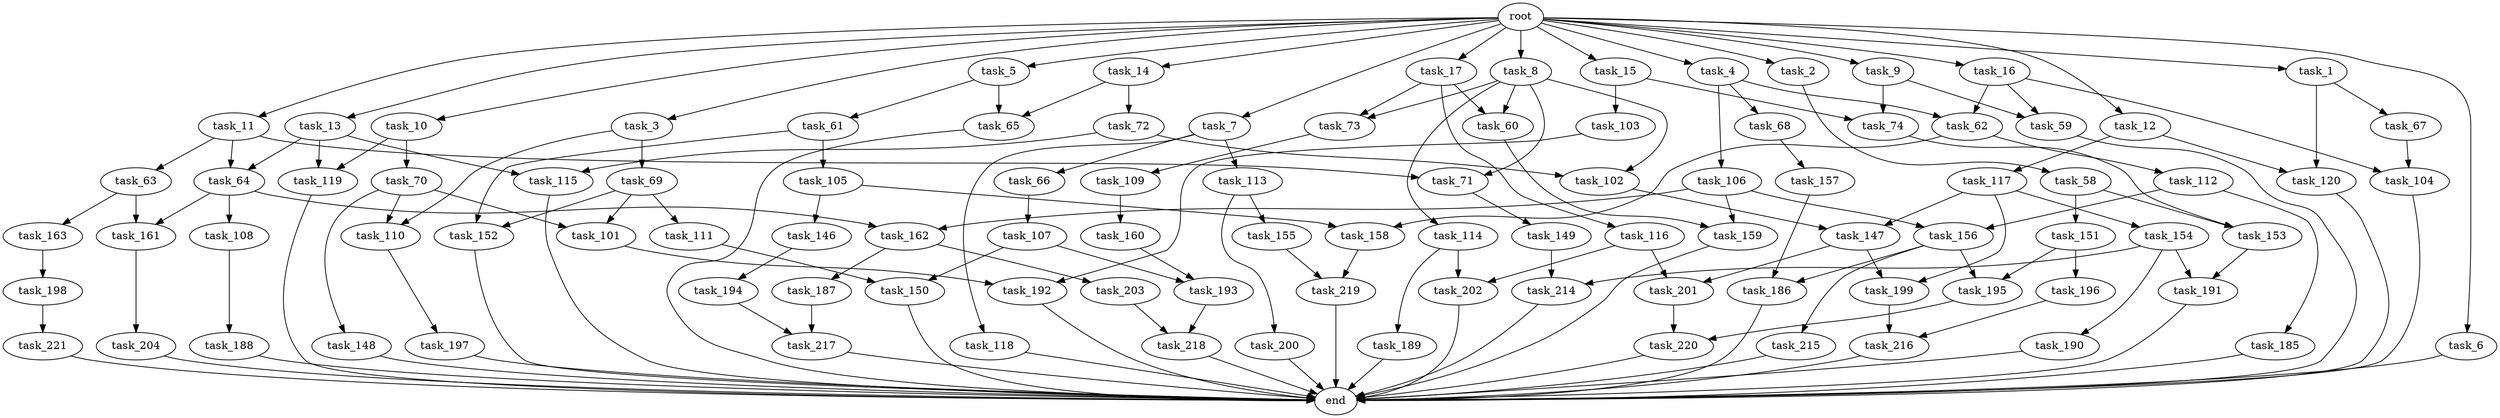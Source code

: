digraph G {
  task_67 [size="30923764531.200001"];
  task_153 [size="17179869184.000000"];
  task_193 [size="6871947673.600000"];
  task_12 [size="102.400000"];
  task_201 [size="6871947673.600000"];
  task_5 [size="102.400000"];
  task_217 [size="73014444032.000000"];
  task_63 [size="13743895347.200001"];
  task_196 [size="85899345920.000000"];
  task_17 [size="102.400000"];
  task_2 [size="102.400000"];
  task_202 [size="6871947673.600000"];
  task_216 [size="11166914969.600000"];
  task_13 [size="102.400000"];
  task_197 [size="21474836480.000000"];
  task_60 [size="6871947673.600000"];
  task_198 [size="42090679500.800003"];
  task_102 [size="11166914969.600000"];
  task_15 [size="102.400000"];
  task_163 [size="3435973836.800000"];
  task_58 [size="85899345920.000000"];
  task_11 [size="102.400000"];
  task_150 [size="6871947673.600000"];
  task_151 [size="13743895347.200001"];
  task_191 [size="116823110451.200012"];
  task_64 [size="27487790694.400002"];
  task_156 [size="111669149696.000000"];
  task_104 [size="116823110451.200012"];
  end [size="0.000000"];
  root [size="0.000000"];
  task_72 [size="3435973836.800000"];
  task_69 [size="69578470195.199997"];
  task_147 [size="116823110451.200012"];
  task_119 [size="17179869184.000000"];
  task_74 [size="73014444032.000000"];
  task_152 [size="17179869184.000000"];
  task_190 [size="85899345920.000000"];
  task_114 [size="3435973836.800000"];
  task_8 [size="102.400000"];
  task_155 [size="42090679500.800003"];
  task_215 [size="7730941132.800000"];
  task_103 [size="3435973836.800000"];
  task_194 [size="54975581388.800003"];
  task_105 [size="13743895347.200001"];
  task_160 [size="7730941132.800000"];
  task_186 [size="38654705664.000000"];
  task_195 [size="93630287052.800003"];
  task_188 [size="30923764531.200001"];
  task_116 [size="3435973836.800000"];
  task_199 [size="89335319756.800003"];
  task_148 [size="42090679500.800003"];
  task_1 [size="102.400000"];
  task_3 [size="102.400000"];
  task_185 [size="69578470195.199997"];
  task_200 [size="42090679500.800003"];
  task_157 [size="21474836480.000000"];
  task_9 [size="102.400000"];
  task_189 [size="3435973836.800000"];
  task_66 [size="21474836480.000000"];
  task_220 [size="11166914969.600000"];
  task_149 [size="21474836480.000000"];
  task_187 [size="7730941132.800000"];
  task_4 [size="102.400000"];
  task_111 [size="3435973836.800000"];
  task_146 [size="7730941132.800000"];
  task_117 [size="69578470195.199997"];
  task_16 [size="102.400000"];
  task_68 [size="7730941132.800000"];
  task_7 [size="102.400000"];
  task_159 [size="111669149696.000000"];
  task_154 [size="85899345920.000000"];
  task_6 [size="102.400000"];
  task_221 [size="54975581388.800003"];
  task_101 [size="45526653337.600006"];
  task_62 [size="93630287052.800003"];
  task_192 [size="42949672960.000000"];
  task_112 [size="30923764531.200001"];
  task_65 [size="24910810316.800003"];
  task_115 [size="21474836480.000000"];
  task_113 [size="21474836480.000000"];
  task_158 [size="38654705664.000000"];
  task_118 [size="21474836480.000000"];
  task_120 [size="100502234726.400009"];
  task_204 [size="30923764531.200001"];
  task_73 [size="6871947673.600000"];
  task_162 [size="63565515980.800003"];
  task_203 [size="7730941132.800000"];
  task_61 [size="21474836480.000000"];
  task_109 [size="30923764531.200001"];
  task_214 [size="99643241267.200012"];
  task_59 [size="155477816115.200012"];
  task_70 [size="3435973836.800000"];
  task_161 [size="24910810316.800003"];
  task_218 [size="17179869184.000000"];
  task_219 [size="24910810316.800003"];
  task_71 [size="17179869184.000000"];
  task_10 [size="102.400000"];
  task_14 [size="102.400000"];
  task_110 [size="111669149696.000000"];
  task_108 [size="21474836480.000000"];
  task_106 [size="7730941132.800000"];
  task_107 [size="42090679500.800003"];

  task_67 -> task_104 [size="301989888.000000"];
  task_153 -> task_191 [size="301989888.000000"];
  task_193 -> task_218 [size="134217728.000000"];
  task_12 -> task_120 [size="679477248.000000"];
  task_12 -> task_117 [size="679477248.000000"];
  task_201 -> task_220 [size="75497472.000000"];
  task_5 -> task_65 [size="209715200.000000"];
  task_5 -> task_61 [size="209715200.000000"];
  task_217 -> end [size="1.000000"];
  task_63 -> task_163 [size="33554432.000000"];
  task_63 -> task_161 [size="33554432.000000"];
  task_196 -> task_216 [size="33554432.000000"];
  task_17 -> task_60 [size="33554432.000000"];
  task_17 -> task_73 [size="33554432.000000"];
  task_17 -> task_116 [size="33554432.000000"];
  task_2 -> task_58 [size="838860800.000000"];
  task_202 -> end [size="1.000000"];
  task_216 -> end [size="1.000000"];
  task_13 -> task_64 [size="134217728.000000"];
  task_13 -> task_115 [size="134217728.000000"];
  task_13 -> task_119 [size="134217728.000000"];
  task_197 -> end [size="1.000000"];
  task_60 -> task_159 [size="679477248.000000"];
  task_198 -> task_221 [size="536870912.000000"];
  task_102 -> task_147 [size="301989888.000000"];
  task_15 -> task_103 [size="33554432.000000"];
  task_15 -> task_74 [size="33554432.000000"];
  task_163 -> task_198 [size="411041792.000000"];
  task_58 -> task_153 [size="134217728.000000"];
  task_58 -> task_151 [size="134217728.000000"];
  task_11 -> task_63 [size="134217728.000000"];
  task_11 -> task_64 [size="134217728.000000"];
  task_11 -> task_71 [size="134217728.000000"];
  task_150 -> end [size="1.000000"];
  task_151 -> task_196 [size="838860800.000000"];
  task_151 -> task_195 [size="838860800.000000"];
  task_191 -> end [size="1.000000"];
  task_64 -> task_108 [size="209715200.000000"];
  task_64 -> task_161 [size="209715200.000000"];
  task_64 -> task_162 [size="209715200.000000"];
  task_156 -> task_215 [size="75497472.000000"];
  task_156 -> task_195 [size="75497472.000000"];
  task_156 -> task_186 [size="75497472.000000"];
  task_104 -> end [size="1.000000"];
  root -> task_7 [size="1.000000"];
  root -> task_8 [size="1.000000"];
  root -> task_12 [size="1.000000"];
  root -> task_4 [size="1.000000"];
  root -> task_1 [size="1.000000"];
  root -> task_3 [size="1.000000"];
  root -> task_16 [size="1.000000"];
  root -> task_5 [size="1.000000"];
  root -> task_10 [size="1.000000"];
  root -> task_6 [size="1.000000"];
  root -> task_17 [size="1.000000"];
  root -> task_9 [size="1.000000"];
  root -> task_11 [size="1.000000"];
  root -> task_2 [size="1.000000"];
  root -> task_13 [size="1.000000"];
  root -> task_14 [size="1.000000"];
  root -> task_15 [size="1.000000"];
  task_72 -> task_115 [size="75497472.000000"];
  task_72 -> task_102 [size="75497472.000000"];
  task_69 -> task_152 [size="33554432.000000"];
  task_69 -> task_101 [size="33554432.000000"];
  task_69 -> task_111 [size="33554432.000000"];
  task_147 -> task_199 [size="33554432.000000"];
  task_147 -> task_201 [size="33554432.000000"];
  task_119 -> end [size="1.000000"];
  task_74 -> task_153 [size="33554432.000000"];
  task_152 -> end [size="1.000000"];
  task_190 -> end [size="1.000000"];
  task_114 -> task_202 [size="33554432.000000"];
  task_114 -> task_189 [size="33554432.000000"];
  task_8 -> task_60 [size="33554432.000000"];
  task_8 -> task_114 [size="33554432.000000"];
  task_8 -> task_102 [size="33554432.000000"];
  task_8 -> task_73 [size="33554432.000000"];
  task_8 -> task_71 [size="33554432.000000"];
  task_155 -> task_219 [size="209715200.000000"];
  task_215 -> end [size="1.000000"];
  task_103 -> task_192 [size="209715200.000000"];
  task_194 -> task_217 [size="679477248.000000"];
  task_105 -> task_146 [size="75497472.000000"];
  task_105 -> task_158 [size="75497472.000000"];
  task_160 -> task_193 [size="33554432.000000"];
  task_186 -> end [size="1.000000"];
  task_195 -> task_220 [size="33554432.000000"];
  task_188 -> end [size="1.000000"];
  task_116 -> task_202 [size="33554432.000000"];
  task_116 -> task_201 [size="33554432.000000"];
  task_199 -> task_216 [size="75497472.000000"];
  task_148 -> end [size="1.000000"];
  task_1 -> task_67 [size="301989888.000000"];
  task_1 -> task_120 [size="301989888.000000"];
  task_3 -> task_110 [size="679477248.000000"];
  task_3 -> task_69 [size="679477248.000000"];
  task_185 -> end [size="1.000000"];
  task_200 -> end [size="1.000000"];
  task_157 -> task_186 [size="301989888.000000"];
  task_9 -> task_59 [size="679477248.000000"];
  task_9 -> task_74 [size="679477248.000000"];
  task_189 -> end [size="1.000000"];
  task_66 -> task_107 [size="411041792.000000"];
  task_220 -> end [size="1.000000"];
  task_149 -> task_214 [size="134217728.000000"];
  task_187 -> task_217 [size="33554432.000000"];
  task_4 -> task_106 [size="75497472.000000"];
  task_4 -> task_62 [size="75497472.000000"];
  task_4 -> task_68 [size="75497472.000000"];
  task_111 -> task_150 [size="33554432.000000"];
  task_146 -> task_194 [size="536870912.000000"];
  task_117 -> task_154 [size="838860800.000000"];
  task_117 -> task_199 [size="838860800.000000"];
  task_117 -> task_147 [size="838860800.000000"];
  task_16 -> task_104 [size="838860800.000000"];
  task_16 -> task_59 [size="838860800.000000"];
  task_16 -> task_62 [size="838860800.000000"];
  task_68 -> task_157 [size="209715200.000000"];
  task_7 -> task_118 [size="209715200.000000"];
  task_7 -> task_66 [size="209715200.000000"];
  task_7 -> task_113 [size="209715200.000000"];
  task_159 -> end [size="1.000000"];
  task_154 -> task_190 [size="838860800.000000"];
  task_154 -> task_214 [size="838860800.000000"];
  task_154 -> task_191 [size="838860800.000000"];
  task_6 -> end [size="1.000000"];
  task_221 -> end [size="1.000000"];
  task_101 -> task_192 [size="209715200.000000"];
  task_62 -> task_112 [size="301989888.000000"];
  task_62 -> task_158 [size="301989888.000000"];
  task_192 -> end [size="1.000000"];
  task_112 -> task_156 [size="679477248.000000"];
  task_112 -> task_185 [size="679477248.000000"];
  task_65 -> end [size="1.000000"];
  task_115 -> end [size="1.000000"];
  task_113 -> task_200 [size="411041792.000000"];
  task_113 -> task_155 [size="411041792.000000"];
  task_158 -> task_219 [size="33554432.000000"];
  task_118 -> end [size="1.000000"];
  task_120 -> end [size="1.000000"];
  task_204 -> end [size="1.000000"];
  task_73 -> task_109 [size="301989888.000000"];
  task_162 -> task_187 [size="75497472.000000"];
  task_162 -> task_203 [size="75497472.000000"];
  task_203 -> task_218 [size="33554432.000000"];
  task_61 -> task_152 [size="134217728.000000"];
  task_61 -> task_105 [size="134217728.000000"];
  task_109 -> task_160 [size="75497472.000000"];
  task_214 -> end [size="1.000000"];
  task_59 -> end [size="1.000000"];
  task_70 -> task_110 [size="411041792.000000"];
  task_70 -> task_101 [size="411041792.000000"];
  task_70 -> task_148 [size="411041792.000000"];
  task_161 -> task_204 [size="301989888.000000"];
  task_218 -> end [size="1.000000"];
  task_219 -> end [size="1.000000"];
  task_71 -> task_149 [size="209715200.000000"];
  task_10 -> task_119 [size="33554432.000000"];
  task_10 -> task_70 [size="33554432.000000"];
  task_14 -> task_65 [size="33554432.000000"];
  task_14 -> task_72 [size="33554432.000000"];
  task_110 -> task_197 [size="209715200.000000"];
  task_108 -> task_188 [size="301989888.000000"];
  task_106 -> task_156 [size="411041792.000000"];
  task_106 -> task_159 [size="411041792.000000"];
  task_106 -> task_162 [size="411041792.000000"];
  task_107 -> task_193 [size="33554432.000000"];
  task_107 -> task_150 [size="33554432.000000"];
}
